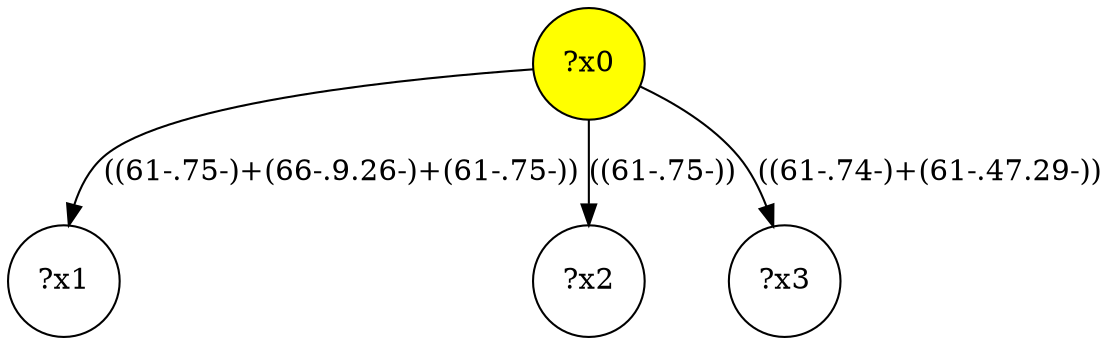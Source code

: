 digraph g {
	x0 [fillcolor="yellow", style="filled," shape=circle, label="?x0"];
	x1 [shape=circle, label="?x1"];
	x0 -> x1 [label="((61-.75-)+(66-.9.26-)+(61-.75-))"];
	x2 [shape=circle, label="?x2"];
	x0 -> x2 [label="((61-.75-))"];
	x3 [shape=circle, label="?x3"];
	x0 -> x3 [label="((61-.74-)+(61-.47.29-))"];
}
